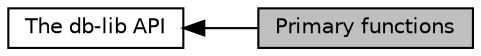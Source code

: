 digraph "Primary functions"
{
  edge [fontname="Helvetica",fontsize="10",labelfontname="Helvetica",labelfontsize="10"];
  node [fontname="Helvetica",fontsize="10",shape=box];
  rankdir=LR;
  Node2 [label="The db-lib API",height=0.2,width=0.4,color="black", fillcolor="white", style="filled",URL="$a00547.html",tooltip="Functions callable by db-lib client programs."];
  Node1 [label="Primary functions",height=0.2,width=0.4,color="black", fillcolor="grey75", style="filled", fontcolor="black",tooltip="Core functions needed by most db-lib programs."];
  Node2->Node1 [shape=plaintext, dir="back", style="solid"];
}
